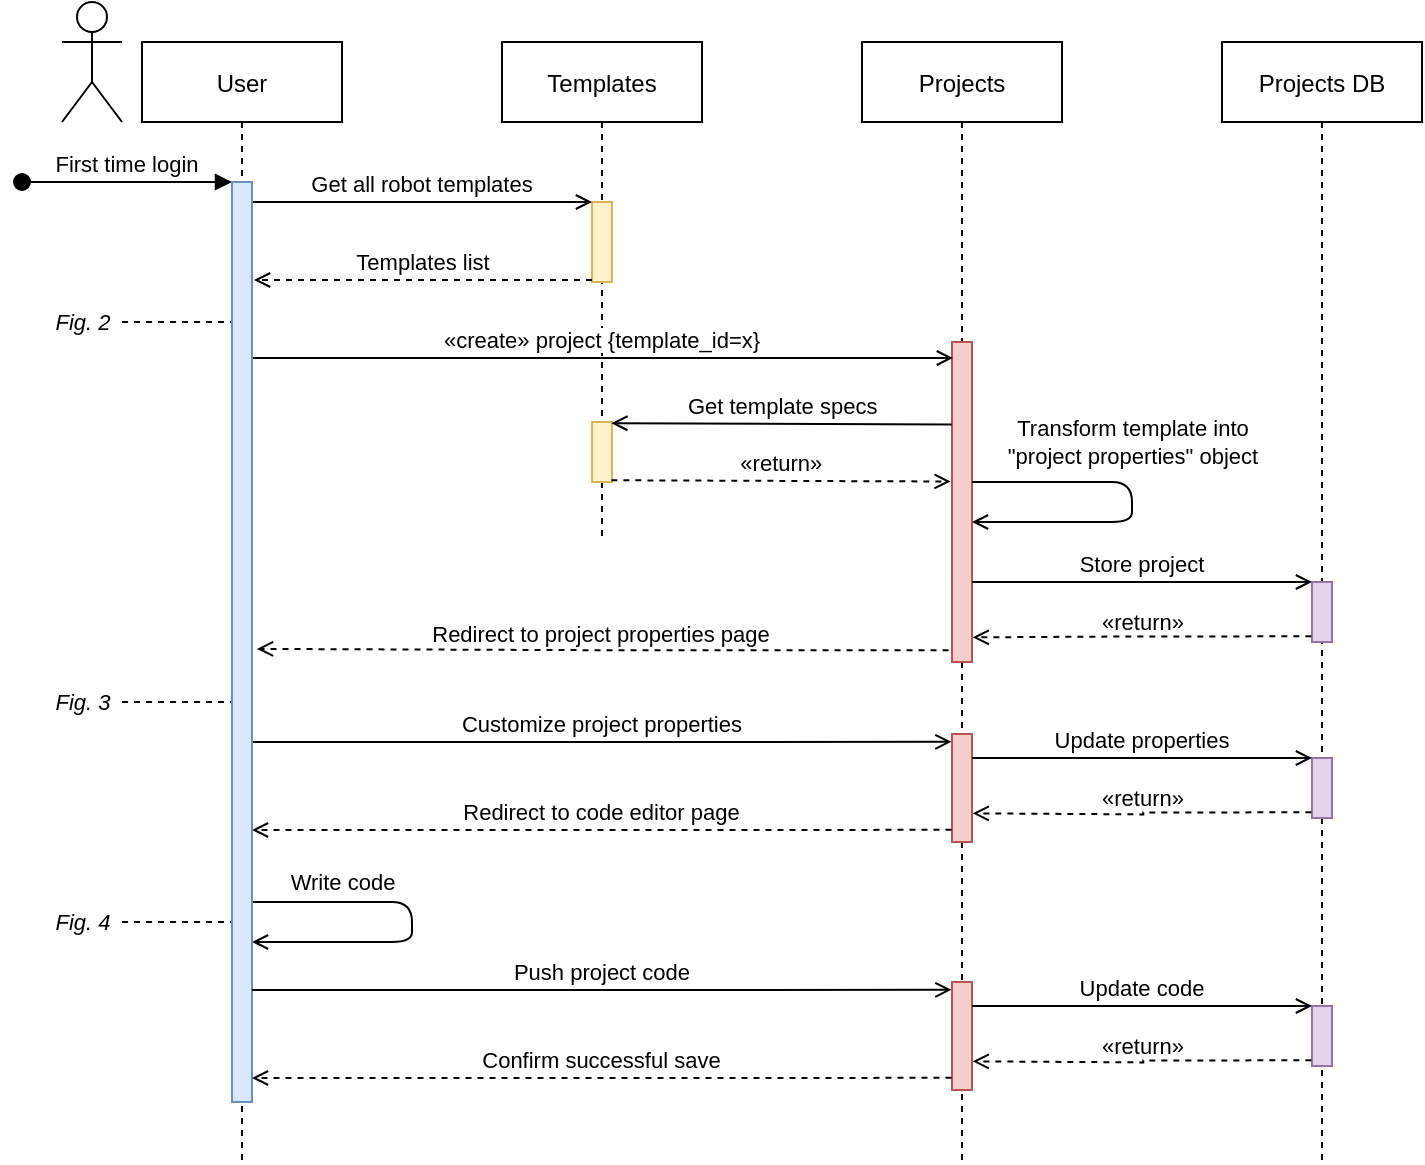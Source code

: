 <mxfile version="15.0.6" type="google"><diagram id="kgpKYQtTHZ0yAKxKKP6v" name="Page-1"><mxGraphModel dx="1221" dy="619" grid="1" gridSize="10" guides="1" tooltips="1" connect="1" arrows="1" fold="1" page="1" pageScale="1" pageWidth="850" pageHeight="1100" math="0" shadow="0"><root><mxCell id="0"/><mxCell id="1" parent="0"/><mxCell id="eFpspM3lgiv4Yox5NazA-52" value="Fig. 4" style="endArrow=oval;html=1;shadow=0;dashed=1;endFill=1;fontStyle=2" edge="1" parent="1"><mxGeometry x="-1" y="-20" width="50" height="50" relative="1" as="geometry"><mxPoint x="110" y="520" as="sourcePoint"/><mxPoint x="170" y="520" as="targetPoint"/><mxPoint x="-20" y="-20" as="offset"/></mxGeometry></mxCell><mxCell id="3nuBFxr9cyL0pnOWT2aG-1" value="User" style="shape=umlLifeline;perimeter=lifelinePerimeter;container=1;collapsible=0;recursiveResize=0;rounded=0;shadow=0;strokeWidth=1;" parent="1" vertex="1"><mxGeometry x="120" y="80" width="100" height="560" as="geometry"/></mxCell><mxCell id="3nuBFxr9cyL0pnOWT2aG-3" value="First time login" style="verticalAlign=bottom;startArrow=oval;endArrow=block;startSize=8;shadow=0;strokeWidth=1;" parent="3nuBFxr9cyL0pnOWT2aG-1" edge="1"><mxGeometry relative="1" as="geometry"><mxPoint x="-60" y="70" as="sourcePoint"/><mxPoint x="45" y="70" as="targetPoint"/></mxGeometry></mxCell><mxCell id="3nuBFxr9cyL0pnOWT2aG-5" value="Templates" style="shape=umlLifeline;perimeter=lifelinePerimeter;container=1;collapsible=0;recursiveResize=0;rounded=0;shadow=0;strokeWidth=1;" parent="1" vertex="1"><mxGeometry x="300" y="80" width="100" height="250" as="geometry"/></mxCell><mxCell id="3nuBFxr9cyL0pnOWT2aG-6" value="" style="points=[];perimeter=orthogonalPerimeter;rounded=0;shadow=0;strokeWidth=1;fillColor=#fff2cc;strokeColor=#d6b656;" parent="3nuBFxr9cyL0pnOWT2aG-5" vertex="1"><mxGeometry x="45" y="80" width="10" height="40" as="geometry"/></mxCell><mxCell id="3nuBFxr9cyL0pnOWT2aG-8" value="Get all robot templates" style="verticalAlign=bottom;endArrow=open;entryX=0;entryY=0;shadow=0;strokeWidth=1;endFill=0;" parent="1" target="3nuBFxr9cyL0pnOWT2aG-6" edge="1"><mxGeometry relative="1" as="geometry"><mxPoint x="175" y="160" as="sourcePoint"/></mxGeometry></mxCell><mxCell id="3nuBFxr9cyL0pnOWT2aG-9" value="Templates list" style="verticalAlign=bottom;endArrow=open;shadow=0;strokeWidth=1;dashed=1;endFill=0;" parent="1" edge="1"><mxGeometry relative="1" as="geometry"><mxPoint x="345" y="199" as="sourcePoint"/><mxPoint x="176" y="199" as="targetPoint"/></mxGeometry></mxCell><mxCell id="eFpspM3lgiv4Yox5NazA-1" value="Projects" style="shape=umlLifeline;perimeter=lifelinePerimeter;container=1;collapsible=0;recursiveResize=0;rounded=0;shadow=0;strokeWidth=1;" vertex="1" parent="1"><mxGeometry x="480" y="80" width="100" height="560" as="geometry"/></mxCell><mxCell id="eFpspM3lgiv4Yox5NazA-2" value="" style="points=[];perimeter=orthogonalPerimeter;rounded=0;shadow=0;strokeWidth=1;fillColor=#f8cecc;strokeColor=#b85450;" vertex="1" parent="eFpspM3lgiv4Yox5NazA-1"><mxGeometry x="45" y="150" width="10" height="160" as="geometry"/></mxCell><mxCell id="eFpspM3lgiv4Yox5NazA-3" value="Projects DB" style="shape=umlLifeline;perimeter=lifelinePerimeter;container=1;collapsible=0;recursiveResize=0;rounded=0;shadow=0;strokeWidth=1;" vertex="1" parent="1"><mxGeometry x="660" y="80" width="100" height="560" as="geometry"/></mxCell><mxCell id="eFpspM3lgiv4Yox5NazA-4" value="" style="points=[];perimeter=orthogonalPerimeter;rounded=0;shadow=0;strokeWidth=1;fillColor=#e1d5e7;strokeColor=#9673a6;" vertex="1" parent="eFpspM3lgiv4Yox5NazA-3"><mxGeometry x="45" y="270" width="10" height="30" as="geometry"/></mxCell><mxCell id="eFpspM3lgiv4Yox5NazA-7" value="«create» project {template_id=x}" style="verticalAlign=bottom;endArrow=open;shadow=0;strokeWidth=1;endFill=0;entryX=0.047;entryY=0.05;entryDx=0;entryDy=0;entryPerimeter=0;" edge="1" parent="1" target="eFpspM3lgiv4Yox5NazA-2"><mxGeometry relative="1" as="geometry"><mxPoint x="175" y="238" as="sourcePoint"/><mxPoint x="450" y="240" as="targetPoint"/></mxGeometry></mxCell><mxCell id="eFpspM3lgiv4Yox5NazA-8" value="" style="points=[];perimeter=orthogonalPerimeter;rounded=0;shadow=0;strokeWidth=1;fillColor=#fff2cc;strokeColor=#d6b656;" vertex="1" parent="1"><mxGeometry x="345" y="270" width="10" height="30" as="geometry"/></mxCell><mxCell id="eFpspM3lgiv4Yox5NazA-12" value="Get template specs" style="verticalAlign=bottom;endArrow=open;shadow=0;strokeWidth=1;endFill=0;entryX=0.968;entryY=0.02;entryDx=0;entryDy=0;entryPerimeter=0;exitX=-0.016;exitY=0.258;exitDx=0;exitDy=0;exitPerimeter=0;" edge="1" parent="1" source="eFpspM3lgiv4Yox5NazA-2" target="eFpspM3lgiv4Yox5NazA-8"><mxGeometry x="-0.007" relative="1" as="geometry"><mxPoint x="527" y="271" as="sourcePoint"/><mxPoint x="360" y="250" as="targetPoint"/><mxPoint as="offset"/></mxGeometry></mxCell><mxCell id="eFpspM3lgiv4Yox5NazA-13" value="«return»" style="verticalAlign=bottom;endArrow=open;shadow=0;strokeWidth=1;dashed=1;endFill=0;exitX=0.967;exitY=0.971;exitDx=0;exitDy=0;exitPerimeter=0;entryX=-0.072;entryY=0.436;entryDx=0;entryDy=0;entryPerimeter=0;" edge="1" parent="1" source="eFpspM3lgiv4Yox5NazA-8" target="eFpspM3lgiv4Yox5NazA-2"><mxGeometry relative="1" as="geometry"><mxPoint x="360" y="310.27" as="sourcePoint"/><mxPoint x="510" y="311" as="targetPoint"/></mxGeometry></mxCell><mxCell id="eFpspM3lgiv4Yox5NazA-15" value="Store project" style="verticalAlign=bottom;endArrow=open;entryX=0;entryY=0;shadow=0;strokeWidth=1;endFill=0;" edge="1" parent="1"><mxGeometry relative="1" as="geometry"><mxPoint x="535" y="350" as="sourcePoint"/><mxPoint x="705" y="350" as="targetPoint"/></mxGeometry></mxCell><mxCell id="eFpspM3lgiv4Yox5NazA-19" value="«return»" style="edgeStyle=orthogonalEdgeStyle;rounded=0;sketch=0;orthogonalLoop=1;jettySize=auto;html=1;shadow=0;labelBackgroundColor=none;endArrow=open;endFill=0;dashed=1;entryX=1.033;entryY=0.923;entryDx=0;entryDy=0;entryPerimeter=0;exitX=-0.033;exitY=0.906;exitDx=0;exitDy=0;exitPerimeter=0;" edge="1" parent="1" source="eFpspM3lgiv4Yox5NazA-4" target="eFpspM3lgiv4Yox5NazA-2"><mxGeometry x="0.009" y="-8" relative="1" as="geometry"><mxPoint x="680" y="360" as="targetPoint"/><mxPoint as="offset"/></mxGeometry></mxCell><mxCell id="eFpspM3lgiv4Yox5NazA-22" value="Transform template into&lt;br&gt;&quot;project properties&quot; object" style="endArrow=open;html=1;shadow=0;labelBackgroundColor=none;edgeStyle=orthogonalEdgeStyle;endFill=0;" edge="1" parent="1"><mxGeometry x="-0.111" y="-20" width="50" height="50" relative="1" as="geometry"><mxPoint x="535" y="300" as="sourcePoint"/><mxPoint x="535" y="320" as="targetPoint"/><Array as="points"><mxPoint x="615" y="300"/><mxPoint x="615" y="320"/></Array><mxPoint x="20" y="-20" as="offset"/></mxGeometry></mxCell><mxCell id="eFpspM3lgiv4Yox5NazA-23" value="Redirect to project properties page" style="edgeStyle=orthogonalEdgeStyle;rounded=0;sketch=0;orthogonalLoop=1;jettySize=auto;html=1;shadow=0;endArrow=open;endFill=0;dashed=1;exitX=-0.033;exitY=0.906;exitDx=0;exitDy=0;exitPerimeter=0;entryX=1.247;entryY=0.667;entryDx=0;entryDy=0;entryPerimeter=0;" edge="1" parent="1"><mxGeometry x="0.009" y="-8" relative="1" as="geometry"><mxPoint x="523.27" y="384.12" as="sourcePoint"/><mxPoint x="177.47" y="383.45" as="targetPoint"/><mxPoint as="offset"/><Array as="points"><mxPoint x="350" y="384"/><mxPoint x="350" y="384"/></Array></mxGeometry></mxCell><mxCell id="eFpspM3lgiv4Yox5NazA-24" value="Customize project properties" style="verticalAlign=bottom;endArrow=open;shadow=0;strokeWidth=1;endFill=0;entryX=-0.026;entryY=-0.001;entryDx=0;entryDy=0;entryPerimeter=0;" edge="1" parent="1"><mxGeometry relative="1" as="geometry"><mxPoint x="175.0" y="430" as="sourcePoint"/><mxPoint x="524.74" y="429.93" as="targetPoint"/></mxGeometry></mxCell><mxCell id="eFpspM3lgiv4Yox5NazA-26" value="" style="points=[];perimeter=orthogonalPerimeter;rounded=0;shadow=0;strokeWidth=1;fillColor=#f8cecc;strokeColor=#b85450;" vertex="1" parent="1"><mxGeometry x="525" y="426" width="10" height="54" as="geometry"/></mxCell><mxCell id="eFpspM3lgiv4Yox5NazA-28" value="" style="points=[];perimeter=orthogonalPerimeter;rounded=0;shadow=0;strokeWidth=1;fillColor=#e1d5e7;strokeColor=#9673a6;" vertex="1" parent="1"><mxGeometry x="705" y="438" width="10" height="30" as="geometry"/></mxCell><mxCell id="eFpspM3lgiv4Yox5NazA-29" value="Update properties" style="verticalAlign=bottom;endArrow=open;entryX=0;entryY=0;shadow=0;strokeWidth=1;endFill=0;" edge="1" parent="1"><mxGeometry relative="1" as="geometry"><mxPoint x="535" y="438" as="sourcePoint"/><mxPoint x="705" y="438" as="targetPoint"/></mxGeometry></mxCell><mxCell id="eFpspM3lgiv4Yox5NazA-30" value="«return»" style="edgeStyle=orthogonalEdgeStyle;rounded=0;sketch=0;orthogonalLoop=1;jettySize=auto;html=1;shadow=0;labelBackgroundColor=none;endArrow=open;endFill=0;dashed=1;entryX=1.033;entryY=0.923;entryDx=0;entryDy=0;entryPerimeter=0;exitX=-0.033;exitY=0.906;exitDx=0;exitDy=0;exitPerimeter=0;" edge="1" parent="1" source="eFpspM3lgiv4Yox5NazA-28"><mxGeometry x="0.009" y="-8" relative="1" as="geometry"><mxPoint x="535.33" y="465.68" as="targetPoint"/><mxPoint as="offset"/></mxGeometry></mxCell><mxCell id="eFpspM3lgiv4Yox5NazA-31" value="Redirect to code editor page" style="verticalAlign=bottom;endArrow=open;shadow=0;strokeWidth=1;endFill=0;entryX=-0.026;entryY=-0.001;entryDx=0;entryDy=0;entryPerimeter=0;dashed=1;" edge="1" parent="1"><mxGeometry relative="1" as="geometry"><mxPoint x="524.74" y="473.93" as="sourcePoint"/><mxPoint x="175" y="474" as="targetPoint"/></mxGeometry></mxCell><mxCell id="eFpspM3lgiv4Yox5NazA-32" value="Fig. 2" style="endArrow=oval;html=1;shadow=0;dashed=1;endFill=1;fontStyle=2" edge="1" parent="1"><mxGeometry x="-1" y="-20" width="50" height="50" relative="1" as="geometry"><mxPoint x="110" y="220" as="sourcePoint"/><mxPoint x="170" y="220" as="targetPoint"/><mxPoint x="-20" y="-20" as="offset"/></mxGeometry></mxCell><mxCell id="eFpspM3lgiv4Yox5NazA-33" value="Fig. 3" style="endArrow=oval;html=1;shadow=0;dashed=1;endFill=1;fontStyle=2" edge="1" parent="1"><mxGeometry x="-1" y="-20" width="50" height="50" relative="1" as="geometry"><mxPoint x="110" y="410" as="sourcePoint"/><mxPoint x="170" y="410" as="targetPoint"/><mxPoint x="-20" y="-20" as="offset"/></mxGeometry></mxCell><mxCell id="eFpspM3lgiv4Yox5NazA-35" value="Write code" style="endArrow=open;html=1;shadow=0;labelBackgroundColor=none;edgeStyle=orthogonalEdgeStyle;endFill=0;" edge="1" parent="1"><mxGeometry x="-0.5" y="10" width="50" height="50" relative="1" as="geometry"><mxPoint x="175" y="510" as="sourcePoint"/><mxPoint x="175" y="530" as="targetPoint"/><Array as="points"><mxPoint x="255" y="510"/><mxPoint x="255" y="530"/></Array><mxPoint as="offset"/></mxGeometry></mxCell><mxCell id="eFpspM3lgiv4Yox5NazA-34" value="" style="points=[];perimeter=orthogonalPerimeter;rounded=0;shadow=0;strokeWidth=1;fillColor=#dae8fc;strokeColor=#6c8ebf;" vertex="1" parent="1"><mxGeometry x="165" y="150" width="10" height="460" as="geometry"/></mxCell><mxCell id="eFpspM3lgiv4Yox5NazA-36" value="Push project code" style="verticalAlign=bottom;endArrow=open;shadow=0;strokeWidth=1;endFill=0;entryX=-0.026;entryY=-0.001;entryDx=0;entryDy=0;entryPerimeter=0;" edge="1" parent="1"><mxGeometry relative="1" as="geometry"><mxPoint x="175" y="554" as="sourcePoint"/><mxPoint x="524.74" y="553.93" as="targetPoint"/></mxGeometry></mxCell><mxCell id="eFpspM3lgiv4Yox5NazA-37" value="" style="points=[];perimeter=orthogonalPerimeter;rounded=0;shadow=0;strokeWidth=1;fillColor=#f8cecc;strokeColor=#b85450;" vertex="1" parent="1"><mxGeometry x="525" y="550" width="10" height="54" as="geometry"/></mxCell><mxCell id="eFpspM3lgiv4Yox5NazA-38" value="" style="points=[];perimeter=orthogonalPerimeter;rounded=0;shadow=0;strokeWidth=1;fillColor=#e1d5e7;strokeColor=#9673a6;" vertex="1" parent="1"><mxGeometry x="705" y="562" width="10" height="30" as="geometry"/></mxCell><mxCell id="eFpspM3lgiv4Yox5NazA-39" value="Update code" style="verticalAlign=bottom;endArrow=open;entryX=0;entryY=0;shadow=0;strokeWidth=1;endFill=0;" edge="1" parent="1"><mxGeometry relative="1" as="geometry"><mxPoint x="535" y="562" as="sourcePoint"/><mxPoint x="705" y="562" as="targetPoint"/></mxGeometry></mxCell><mxCell id="eFpspM3lgiv4Yox5NazA-40" value="«return»" style="edgeStyle=orthogonalEdgeStyle;rounded=0;sketch=0;orthogonalLoop=1;jettySize=auto;html=1;shadow=0;labelBackgroundColor=none;endArrow=open;endFill=0;dashed=1;entryX=1.033;entryY=0.923;entryDx=0;entryDy=0;entryPerimeter=0;exitX=-0.033;exitY=0.906;exitDx=0;exitDy=0;exitPerimeter=0;" edge="1" parent="1" source="eFpspM3lgiv4Yox5NazA-38"><mxGeometry x="0.009" y="-8" relative="1" as="geometry"><mxPoint x="535.33" y="589.68" as="targetPoint"/><mxPoint as="offset"/></mxGeometry></mxCell><mxCell id="eFpspM3lgiv4Yox5NazA-41" value="Confirm successful save" style="verticalAlign=bottom;endArrow=open;shadow=0;strokeWidth=1;endFill=0;entryX=-0.026;entryY=-0.001;entryDx=0;entryDy=0;entryPerimeter=0;dashed=1;" edge="1" parent="1"><mxGeometry relative="1" as="geometry"><mxPoint x="524.74" y="597.93" as="sourcePoint"/><mxPoint x="175" y="598" as="targetPoint"/></mxGeometry></mxCell><mxCell id="eFpspM3lgiv4Yox5NazA-49" value="" style="shape=umlActor;verticalLabelPosition=bottom;verticalAlign=top;html=1;strokeColor=#000000;" vertex="1" parent="1"><mxGeometry x="80" y="60" width="30" height="60" as="geometry"/></mxCell></root></mxGraphModel></diagram></mxfile>